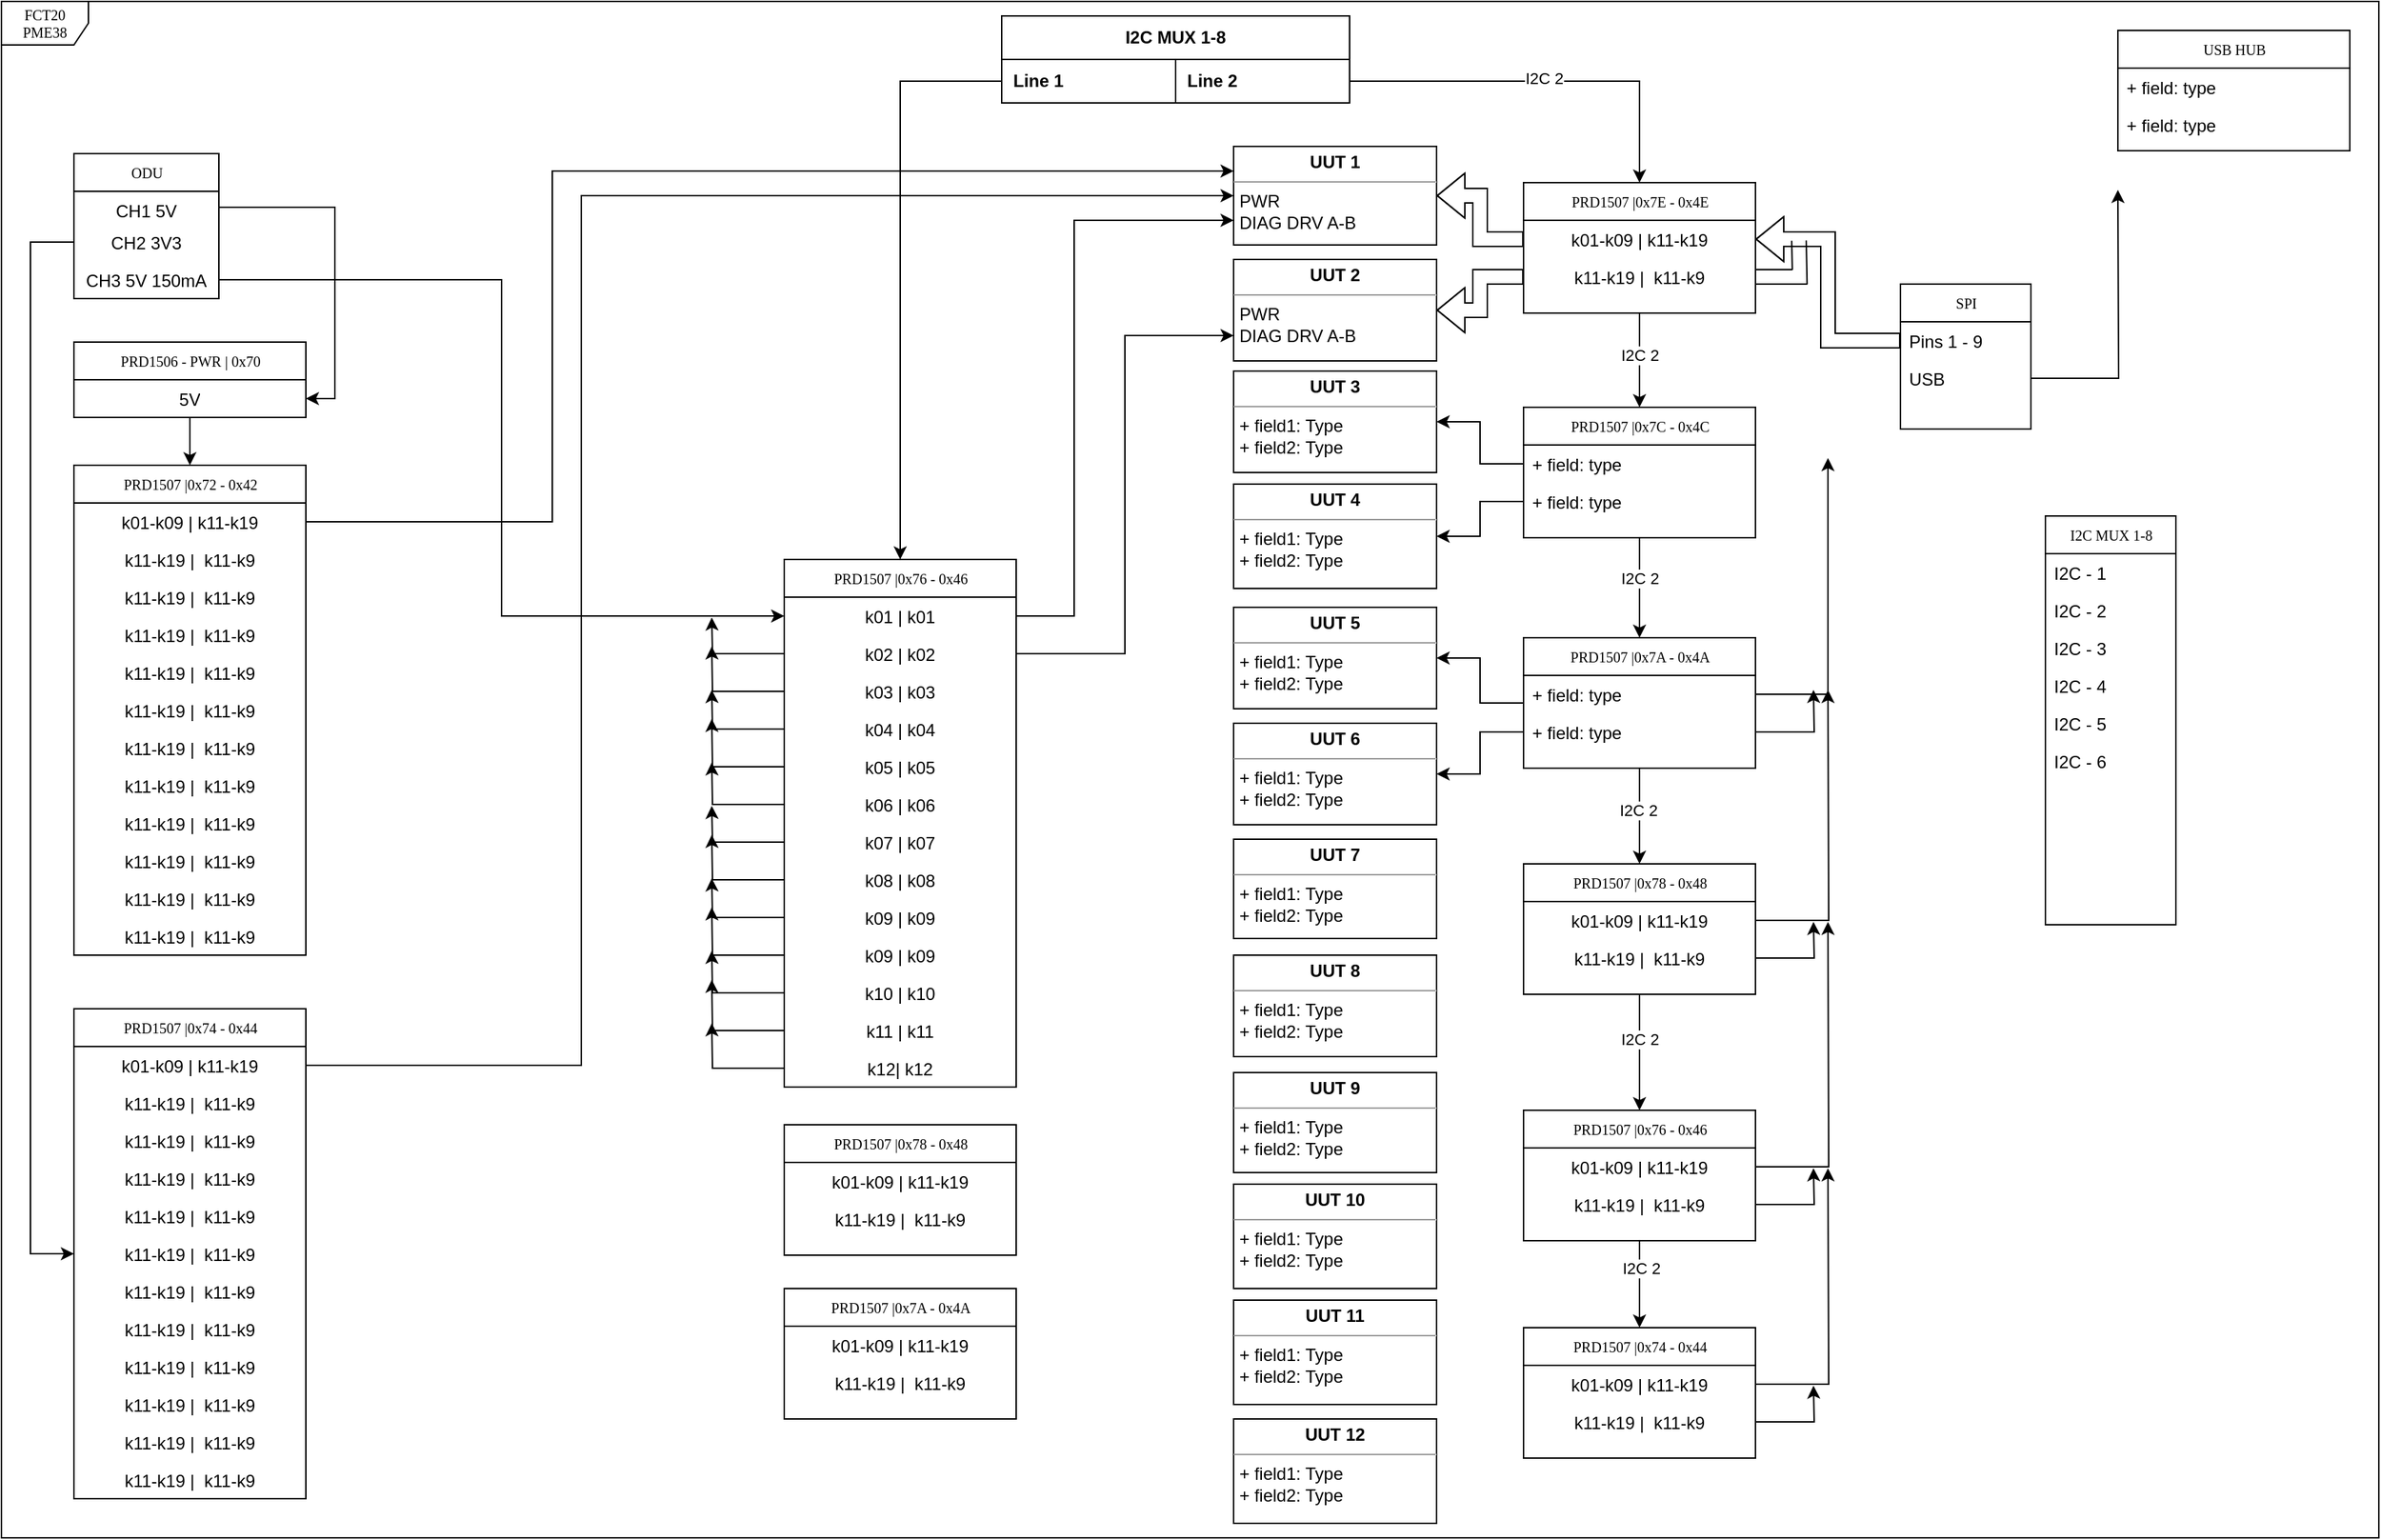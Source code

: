 <mxfile version="21.3.2" type="github">
  <diagram name="Page-1" id="c4acf3e9-155e-7222-9cf6-157b1a14988f">
    <mxGraphModel dx="3056" dy="1240" grid="1" gridSize="10" guides="1" tooltips="1" connect="1" arrows="1" fold="1" page="1" pageScale="1" pageWidth="850" pageHeight="1100" background="none" math="0" shadow="0">
      <root>
        <mxCell id="0" />
        <mxCell id="1" parent="0" />
        <mxCell id="17acba5748e5396b-1" value="FCT20 PME38" style="shape=umlFrame;whiteSpace=wrap;html=1;rounded=0;shadow=0;comic=0;labelBackgroundColor=none;strokeWidth=1;fontFamily=Verdana;fontSize=10;align=center;" parent="1" vertex="1">
          <mxGeometry x="-810" y="20" width="1640" height="1060" as="geometry" />
        </mxCell>
        <mxCell id="-19xkcX3dhEA13kukJa7-220" style="edgeStyle=orthogonalEdgeStyle;rounded=0;orthogonalLoop=1;jettySize=auto;html=1;exitX=0.5;exitY=1;exitDx=0;exitDy=0;entryX=0.5;entryY=0;entryDx=0;entryDy=0;" edge="1" parent="1" source="17acba5748e5396b-20" target="-19xkcX3dhEA13kukJa7-27">
          <mxGeometry relative="1" as="geometry" />
        </mxCell>
        <mxCell id="-19xkcX3dhEA13kukJa7-234" value="I2C 2" style="edgeLabel;html=1;align=center;verticalAlign=middle;resizable=0;points=[];" vertex="1" connectable="0" parent="-19xkcX3dhEA13kukJa7-220">
          <mxGeometry x="-0.127" relative="1" as="geometry">
            <mxPoint as="offset" />
          </mxGeometry>
        </mxCell>
        <mxCell id="17acba5748e5396b-20" value="PRD1507 |0x7E - 0x4E" style="swimlane;html=1;fontStyle=0;childLayout=stackLayout;horizontal=1;startSize=26;fillColor=none;horizontalStack=0;resizeParent=1;resizeLast=0;collapsible=1;marginBottom=0;swimlaneFillColor=#ffffff;rounded=0;shadow=0;comic=0;labelBackgroundColor=none;strokeWidth=1;fontFamily=Verdana;fontSize=10;align=center;" parent="1" vertex="1">
          <mxGeometry x="240" y="145" width="160" height="90" as="geometry">
            <mxRectangle x="350" y="42" width="90" height="30" as="alternateBounds" />
          </mxGeometry>
        </mxCell>
        <mxCell id="17acba5748e5396b-21" value="k01-k09 | k11-k19" style="text;html=1;strokeColor=none;fillColor=none;align=center;verticalAlign=top;spacingLeft=4;spacingRight=4;whiteSpace=wrap;overflow=hidden;rotatable=0;points=[[0,0.5],[1,0.5]];portConstraint=eastwest;" parent="17acba5748e5396b-20" vertex="1">
          <mxGeometry y="26" width="160" height="26" as="geometry" />
        </mxCell>
        <mxCell id="-19xkcX3dhEA13kukJa7-131" style="edgeStyle=orthogonalEdgeStyle;rounded=0;orthogonalLoop=1;jettySize=auto;html=1;shape=link;width=10;" edge="1" parent="17acba5748e5396b-20" source="17acba5748e5396b-24">
          <mxGeometry relative="1" as="geometry">
            <mxPoint x="190" y="40" as="targetPoint" />
          </mxGeometry>
        </mxCell>
        <mxCell id="17acba5748e5396b-24" value="k11-k19 |&amp;nbsp; k11-k9" style="text;html=1;strokeColor=none;fillColor=none;align=center;verticalAlign=top;spacingLeft=4;spacingRight=4;whiteSpace=wrap;overflow=hidden;rotatable=0;points=[[0,0.5],[1,0.5]];portConstraint=eastwest;" parent="17acba5748e5396b-20" vertex="1">
          <mxGeometry y="52" width="160" height="26" as="geometry" />
        </mxCell>
        <mxCell id="17acba5748e5396b-30" value="SPI" style="swimlane;html=1;fontStyle=0;childLayout=stackLayout;horizontal=1;startSize=26;fillColor=none;horizontalStack=0;resizeParent=1;resizeLast=0;collapsible=1;marginBottom=0;swimlaneFillColor=#ffffff;rounded=0;shadow=0;comic=0;labelBackgroundColor=none;strokeWidth=1;fontFamily=Verdana;fontSize=10;align=center;" parent="1" vertex="1">
          <mxGeometry x="500" y="215" width="90" height="100" as="geometry" />
        </mxCell>
        <mxCell id="17acba5748e5396b-31" value="Pins 1 - 9" style="text;html=1;strokeColor=none;fillColor=none;align=left;verticalAlign=top;spacingLeft=4;spacingRight=4;whiteSpace=wrap;overflow=hidden;rotatable=0;points=[[0,0.5],[1,0.5]];portConstraint=eastwest;" parent="17acba5748e5396b-30" vertex="1">
          <mxGeometry y="26" width="90" height="26" as="geometry" />
        </mxCell>
        <mxCell id="17acba5748e5396b-32" value="USB" style="text;html=1;strokeColor=none;fillColor=none;align=left;verticalAlign=top;spacingLeft=4;spacingRight=4;whiteSpace=wrap;overflow=hidden;rotatable=0;points=[[0,0.5],[1,0.5]];portConstraint=eastwest;" parent="17acba5748e5396b-30" vertex="1">
          <mxGeometry y="52" width="90" height="26" as="geometry" />
        </mxCell>
        <mxCell id="5d2195bd80daf111-18" value="&lt;p style=&quot;margin:0px;margin-top:4px;text-align:center;&quot;&gt;&lt;b&gt;UUT 1&lt;/b&gt;&lt;/p&gt;&lt;hr size=&quot;1&quot;&gt;&lt;p style=&quot;margin:0px;margin-left:4px;&quot;&gt;PWR&lt;br&gt;DIAG DRV A-B&lt;/p&gt;&lt;p style=&quot;margin:0px;margin-left:4px;&quot;&gt;&lt;br&gt;&lt;/p&gt;" style="verticalAlign=top;align=left;overflow=fill;fontSize=12;fontFamily=Helvetica;html=1;rounded=0;shadow=0;comic=0;labelBackgroundColor=none;strokeWidth=1" parent="1" vertex="1">
          <mxGeometry x="40" y="120" width="140" height="68" as="geometry" />
        </mxCell>
        <mxCell id="-19xkcX3dhEA13kukJa7-7" value="&lt;p style=&quot;margin:0px;margin-top:4px;text-align:center;&quot;&gt;&lt;b&gt;UUT 2&lt;/b&gt;&lt;/p&gt;&lt;hr size=&quot;1&quot;&gt;&lt;p style=&quot;margin:0px;margin-left:4px;&quot;&gt;PWR&lt;br style=&quot;border-color: var(--border-color);&quot;&gt;DIAG DRV A-B&lt;br&gt;&lt;/p&gt;&lt;p style=&quot;margin:0px;margin-left:4px;&quot;&gt;&lt;br&gt;&lt;/p&gt;" style="verticalAlign=top;align=left;overflow=fill;fontSize=12;fontFamily=Helvetica;html=1;rounded=0;shadow=0;comic=0;labelBackgroundColor=none;strokeWidth=1" vertex="1" parent="1">
          <mxGeometry x="40" y="198" width="140" height="70" as="geometry" />
        </mxCell>
        <mxCell id="-19xkcX3dhEA13kukJa7-8" value="&lt;p style=&quot;margin:0px;margin-top:4px;text-align:center;&quot;&gt;&lt;b&gt;UUT 3&lt;/b&gt;&lt;/p&gt;&lt;hr size=&quot;1&quot;&gt;&lt;p style=&quot;margin:0px;margin-left:4px;&quot;&gt;+ field1: Type&lt;br&gt;+ field2: Type&lt;/p&gt;&lt;p style=&quot;margin:0px;margin-left:4px;&quot;&gt;&lt;br&gt;&lt;/p&gt;" style="verticalAlign=top;align=left;overflow=fill;fontSize=12;fontFamily=Helvetica;html=1;rounded=0;shadow=0;comic=0;labelBackgroundColor=none;strokeWidth=1" vertex="1" parent="1">
          <mxGeometry x="40" y="275" width="140" height="70" as="geometry" />
        </mxCell>
        <mxCell id="-19xkcX3dhEA13kukJa7-9" value="&lt;p style=&quot;margin:0px;margin-top:4px;text-align:center;&quot;&gt;&lt;b&gt;UUT 4&lt;/b&gt;&lt;/p&gt;&lt;hr size=&quot;1&quot;&gt;&lt;p style=&quot;margin:0px;margin-left:4px;&quot;&gt;+ field1: Type&lt;br&gt;+ field2: Type&lt;/p&gt;&lt;p style=&quot;margin:0px;margin-left:4px;&quot;&gt;&lt;br&gt;&lt;/p&gt;" style="verticalAlign=top;align=left;overflow=fill;fontSize=12;fontFamily=Helvetica;html=1;rounded=0;shadow=0;comic=0;labelBackgroundColor=none;strokeWidth=1" vertex="1" parent="1">
          <mxGeometry x="40" y="353" width="140" height="72" as="geometry" />
        </mxCell>
        <mxCell id="-19xkcX3dhEA13kukJa7-10" value="&lt;p style=&quot;margin:0px;margin-top:4px;text-align:center;&quot;&gt;&lt;b&gt;UUT 5&lt;/b&gt;&lt;/p&gt;&lt;hr size=&quot;1&quot;&gt;&lt;p style=&quot;margin:0px;margin-left:4px;&quot;&gt;+ field1: Type&lt;br&gt;+ field2: Type&lt;/p&gt;&lt;p style=&quot;margin:0px;margin-left:4px;&quot;&gt;&lt;br&gt;&lt;/p&gt;" style="verticalAlign=top;align=left;overflow=fill;fontSize=12;fontFamily=Helvetica;html=1;rounded=0;shadow=0;comic=0;labelBackgroundColor=none;strokeWidth=1" vertex="1" parent="1">
          <mxGeometry x="40" y="438" width="140" height="70" as="geometry" />
        </mxCell>
        <mxCell id="-19xkcX3dhEA13kukJa7-11" value="&lt;p style=&quot;margin:0px;margin-top:4px;text-align:center;&quot;&gt;&lt;b&gt;UUT 6&lt;/b&gt;&lt;/p&gt;&lt;hr size=&quot;1&quot;&gt;&lt;p style=&quot;margin:0px;margin-left:4px;&quot;&gt;+ field1: Type&lt;br&gt;+ field2: Type&lt;/p&gt;&lt;p style=&quot;margin:0px;margin-left:4px;&quot;&gt;&lt;br&gt;&lt;/p&gt;" style="verticalAlign=top;align=left;overflow=fill;fontSize=12;fontFamily=Helvetica;html=1;rounded=0;shadow=0;comic=0;labelBackgroundColor=none;strokeWidth=1" vertex="1" parent="1">
          <mxGeometry x="40" y="518" width="140" height="70" as="geometry" />
        </mxCell>
        <mxCell id="-19xkcX3dhEA13kukJa7-15" value="&lt;p style=&quot;margin:0px;margin-top:4px;text-align:center;&quot;&gt;&lt;b&gt;UUT 10&lt;/b&gt;&lt;/p&gt;&lt;hr size=&quot;1&quot;&gt;&lt;p style=&quot;margin:0px;margin-left:4px;&quot;&gt;+ field1: Type&lt;br&gt;+ field2: Type&lt;/p&gt;&lt;p style=&quot;margin:0px;margin-left:4px;&quot;&gt;&lt;br&gt;&lt;/p&gt;" style="verticalAlign=top;align=left;overflow=fill;fontSize=12;fontFamily=Helvetica;html=1;rounded=0;shadow=0;comic=0;labelBackgroundColor=none;strokeWidth=1" vertex="1" parent="1">
          <mxGeometry x="40" y="836" width="140" height="72" as="geometry" />
        </mxCell>
        <mxCell id="-19xkcX3dhEA13kukJa7-16" value="&lt;p style=&quot;margin:0px;margin-top:4px;text-align:center;&quot;&gt;&lt;b&gt;UUT 11&lt;/b&gt;&lt;/p&gt;&lt;hr size=&quot;1&quot;&gt;&lt;p style=&quot;margin:0px;margin-left:4px;&quot;&gt;+ field1: Type&lt;br&gt;+ field2: Type&lt;/p&gt;&lt;p style=&quot;margin:0px;margin-left:4px;&quot;&gt;&lt;br&gt;&lt;/p&gt;" style="verticalAlign=top;align=left;overflow=fill;fontSize=12;fontFamily=Helvetica;html=1;rounded=0;shadow=0;comic=0;labelBackgroundColor=none;strokeWidth=1" vertex="1" parent="1">
          <mxGeometry x="40" y="916" width="140" height="72" as="geometry" />
        </mxCell>
        <mxCell id="-19xkcX3dhEA13kukJa7-17" value="&lt;p style=&quot;margin:0px;margin-top:4px;text-align:center;&quot;&gt;&lt;b&gt;UUT 12&lt;/b&gt;&lt;/p&gt;&lt;hr size=&quot;1&quot;&gt;&lt;p style=&quot;margin:0px;margin-left:4px;&quot;&gt;+ field1: Type&lt;br&gt;+ field2: Type&lt;/p&gt;&lt;p style=&quot;margin:0px;margin-left:4px;&quot;&gt;&lt;br&gt;&lt;/p&gt;" style="verticalAlign=top;align=left;overflow=fill;fontSize=12;fontFamily=Helvetica;html=1;rounded=0;shadow=0;comic=0;labelBackgroundColor=none;strokeWidth=1" vertex="1" parent="1">
          <mxGeometry x="40" y="998" width="140" height="72" as="geometry" />
        </mxCell>
        <mxCell id="-19xkcX3dhEA13kukJa7-24" value="&lt;p style=&quot;margin:0px;margin-top:4px;text-align:center;&quot;&gt;&lt;b&gt;UUT 7&lt;/b&gt;&lt;/p&gt;&lt;hr size=&quot;1&quot;&gt;&lt;p style=&quot;margin:0px;margin-left:4px;&quot;&gt;+ field1: Type&lt;br&gt;+ field2: Type&lt;/p&gt;&lt;p style=&quot;margin:0px;margin-left:4px;&quot;&gt;&lt;br&gt;&lt;/p&gt;" style="verticalAlign=top;align=left;overflow=fill;fontSize=12;fontFamily=Helvetica;html=1;rounded=0;shadow=0;comic=0;labelBackgroundColor=none;strokeWidth=1" vertex="1" parent="1">
          <mxGeometry x="40" y="598" width="140" height="68.5" as="geometry" />
        </mxCell>
        <mxCell id="-19xkcX3dhEA13kukJa7-25" value="&lt;p style=&quot;margin:0px;margin-top:4px;text-align:center;&quot;&gt;&lt;b&gt;UUT 8&lt;/b&gt;&lt;/p&gt;&lt;hr size=&quot;1&quot;&gt;&lt;p style=&quot;margin:0px;margin-left:4px;&quot;&gt;+ field1: Type&lt;br&gt;+ field2: Type&lt;/p&gt;&lt;p style=&quot;margin:0px;margin-left:4px;&quot;&gt;&lt;br&gt;&lt;/p&gt;" style="verticalAlign=top;align=left;overflow=fill;fontSize=12;fontFamily=Helvetica;html=1;rounded=0;shadow=0;comic=0;labelBackgroundColor=none;strokeWidth=1" vertex="1" parent="1">
          <mxGeometry x="40" y="678" width="140" height="70" as="geometry" />
        </mxCell>
        <mxCell id="-19xkcX3dhEA13kukJa7-26" value="&lt;p style=&quot;margin:0px;margin-top:4px;text-align:center;&quot;&gt;&lt;b&gt;UUT 9&lt;/b&gt;&lt;/p&gt;&lt;hr size=&quot;1&quot;&gt;&lt;p style=&quot;margin:0px;margin-left:4px;&quot;&gt;+ field1: Type&lt;br&gt;+ field2: Type&lt;/p&gt;&lt;p style=&quot;margin:0px;margin-left:4px;&quot;&gt;&lt;br&gt;&lt;/p&gt;" style="verticalAlign=top;align=left;overflow=fill;fontSize=12;fontFamily=Helvetica;html=1;rounded=0;shadow=0;comic=0;labelBackgroundColor=none;strokeWidth=1" vertex="1" parent="1">
          <mxGeometry x="40" y="759" width="140" height="69" as="geometry" />
        </mxCell>
        <mxCell id="-19xkcX3dhEA13kukJa7-221" style="edgeStyle=orthogonalEdgeStyle;rounded=0;orthogonalLoop=1;jettySize=auto;html=1;exitX=0.5;exitY=1;exitDx=0;exitDy=0;entryX=0.5;entryY=0;entryDx=0;entryDy=0;" edge="1" parent="1" source="-19xkcX3dhEA13kukJa7-27" target="-19xkcX3dhEA13kukJa7-39">
          <mxGeometry relative="1" as="geometry" />
        </mxCell>
        <mxCell id="-19xkcX3dhEA13kukJa7-230" value="I2C 2" style="edgeLabel;html=1;align=center;verticalAlign=middle;resizable=0;points=[];" vertex="1" connectable="0" parent="-19xkcX3dhEA13kukJa7-221">
          <mxGeometry x="-0.369" relative="1" as="geometry">
            <mxPoint y="6" as="offset" />
          </mxGeometry>
        </mxCell>
        <mxCell id="-19xkcX3dhEA13kukJa7-27" value="PRD1507 |0x7C - 0x4C" style="swimlane;html=1;fontStyle=0;childLayout=stackLayout;horizontal=1;startSize=26;fillColor=none;horizontalStack=0;resizeParent=1;resizeLast=0;collapsible=1;marginBottom=0;swimlaneFillColor=#ffffff;rounded=0;shadow=0;comic=0;labelBackgroundColor=none;strokeWidth=1;fontFamily=Verdana;fontSize=10;align=center;" vertex="1" parent="1">
          <mxGeometry x="240" y="300" width="160" height="90" as="geometry">
            <mxRectangle x="350" y="42" width="90" height="30" as="alternateBounds" />
          </mxGeometry>
        </mxCell>
        <mxCell id="-19xkcX3dhEA13kukJa7-28" value="+ field: type" style="text;html=1;strokeColor=none;fillColor=none;align=left;verticalAlign=top;spacingLeft=4;spacingRight=4;whiteSpace=wrap;overflow=hidden;rotatable=0;points=[[0,0.5],[1,0.5]];portConstraint=eastwest;" vertex="1" parent="-19xkcX3dhEA13kukJa7-27">
          <mxGeometry y="26" width="160" height="26" as="geometry" />
        </mxCell>
        <mxCell id="-19xkcX3dhEA13kukJa7-29" value="+ field: type" style="text;html=1;strokeColor=none;fillColor=none;align=left;verticalAlign=top;spacingLeft=4;spacingRight=4;whiteSpace=wrap;overflow=hidden;rotatable=0;points=[[0,0.5],[1,0.5]];portConstraint=eastwest;" vertex="1" parent="-19xkcX3dhEA13kukJa7-27">
          <mxGeometry y="52" width="160" height="26" as="geometry" />
        </mxCell>
        <mxCell id="-19xkcX3dhEA13kukJa7-33" style="edgeStyle=orthogonalEdgeStyle;rounded=0;orthogonalLoop=1;jettySize=auto;html=1;entryX=1;entryY=0.5;entryDx=0;entryDy=0;" edge="1" parent="1" source="-19xkcX3dhEA13kukJa7-28" target="-19xkcX3dhEA13kukJa7-8">
          <mxGeometry relative="1" as="geometry" />
        </mxCell>
        <mxCell id="-19xkcX3dhEA13kukJa7-34" style="edgeStyle=orthogonalEdgeStyle;rounded=0;orthogonalLoop=1;jettySize=auto;html=1;entryX=1;entryY=0.5;entryDx=0;entryDy=0;" edge="1" parent="1" source="-19xkcX3dhEA13kukJa7-29" target="-19xkcX3dhEA13kukJa7-9">
          <mxGeometry relative="1" as="geometry" />
        </mxCell>
        <mxCell id="-19xkcX3dhEA13kukJa7-35" style="edgeStyle=orthogonalEdgeStyle;rounded=0;orthogonalLoop=1;jettySize=auto;html=1;exitX=0;exitY=0.5;exitDx=0;exitDy=0;entryX=1;entryY=0.5;entryDx=0;entryDy=0;shape=flexArrow;" edge="1" parent="1" source="17acba5748e5396b-21" target="5d2195bd80daf111-18">
          <mxGeometry relative="1" as="geometry" />
        </mxCell>
        <mxCell id="-19xkcX3dhEA13kukJa7-36" style="edgeStyle=orthogonalEdgeStyle;rounded=0;orthogonalLoop=1;jettySize=auto;html=1;exitX=0;exitY=0.5;exitDx=0;exitDy=0;entryX=1;entryY=0.5;entryDx=0;entryDy=0;shape=flexArrow;" edge="1" parent="1" source="17acba5748e5396b-24" target="-19xkcX3dhEA13kukJa7-7">
          <mxGeometry relative="1" as="geometry" />
        </mxCell>
        <mxCell id="-19xkcX3dhEA13kukJa7-43" style="edgeStyle=orthogonalEdgeStyle;rounded=0;orthogonalLoop=1;jettySize=auto;html=1;entryX=1;entryY=0.5;entryDx=0;entryDy=0;" edge="1" parent="1" source="-19xkcX3dhEA13kukJa7-39" target="-19xkcX3dhEA13kukJa7-10">
          <mxGeometry relative="1" as="geometry" />
        </mxCell>
        <mxCell id="-19xkcX3dhEA13kukJa7-222" style="edgeStyle=orthogonalEdgeStyle;rounded=0;orthogonalLoop=1;jettySize=auto;html=1;exitX=0.5;exitY=1;exitDx=0;exitDy=0;entryX=0.5;entryY=0;entryDx=0;entryDy=0;" edge="1" parent="1" source="-19xkcX3dhEA13kukJa7-39" target="-19xkcX3dhEA13kukJa7-55">
          <mxGeometry relative="1" as="geometry" />
        </mxCell>
        <mxCell id="-19xkcX3dhEA13kukJa7-231" value="I2C 2" style="edgeLabel;html=1;align=center;verticalAlign=middle;resizable=0;points=[];" vertex="1" connectable="0" parent="-19xkcX3dhEA13kukJa7-222">
          <mxGeometry x="-0.141" y="-1" relative="1" as="geometry">
            <mxPoint as="offset" />
          </mxGeometry>
        </mxCell>
        <mxCell id="-19xkcX3dhEA13kukJa7-39" value="PRD1507 |0x7A - 0x4A" style="swimlane;html=1;fontStyle=0;childLayout=stackLayout;horizontal=1;startSize=26;fillColor=none;horizontalStack=0;resizeParent=1;resizeLast=0;collapsible=1;marginBottom=0;swimlaneFillColor=#ffffff;rounded=0;shadow=0;comic=0;labelBackgroundColor=none;strokeWidth=1;fontFamily=Verdana;fontSize=10;align=center;" vertex="1" parent="1">
          <mxGeometry x="240" y="459" width="160" height="90" as="geometry">
            <mxRectangle x="350" y="42" width="90" height="30" as="alternateBounds" />
          </mxGeometry>
        </mxCell>
        <mxCell id="-19xkcX3dhEA13kukJa7-40" value="+ field: type" style="text;html=1;strokeColor=none;fillColor=none;align=left;verticalAlign=top;spacingLeft=4;spacingRight=4;whiteSpace=wrap;overflow=hidden;rotatable=0;points=[[0,0.5],[1,0.5]];portConstraint=eastwest;" vertex="1" parent="-19xkcX3dhEA13kukJa7-39">
          <mxGeometry y="26" width="160" height="26" as="geometry" />
        </mxCell>
        <mxCell id="-19xkcX3dhEA13kukJa7-115" style="edgeStyle=orthogonalEdgeStyle;rounded=0;orthogonalLoop=1;jettySize=auto;html=1;" edge="1" parent="-19xkcX3dhEA13kukJa7-39" source="-19xkcX3dhEA13kukJa7-41">
          <mxGeometry relative="1" as="geometry">
            <mxPoint x="200" y="36" as="targetPoint" />
          </mxGeometry>
        </mxCell>
        <mxCell id="-19xkcX3dhEA13kukJa7-41" value="+ field: type" style="text;html=1;strokeColor=none;fillColor=none;align=left;verticalAlign=top;spacingLeft=4;spacingRight=4;whiteSpace=wrap;overflow=hidden;rotatable=0;points=[[0,0.5],[1,0.5]];portConstraint=eastwest;" vertex="1" parent="-19xkcX3dhEA13kukJa7-39">
          <mxGeometry y="52" width="160" height="26" as="geometry" />
        </mxCell>
        <mxCell id="-19xkcX3dhEA13kukJa7-44" style="edgeStyle=orthogonalEdgeStyle;rounded=0;orthogonalLoop=1;jettySize=auto;html=1;exitX=0;exitY=0.5;exitDx=0;exitDy=0;entryX=1;entryY=0.5;entryDx=0;entryDy=0;" edge="1" parent="1" source="-19xkcX3dhEA13kukJa7-41" target="-19xkcX3dhEA13kukJa7-11">
          <mxGeometry relative="1" as="geometry" />
        </mxCell>
        <mxCell id="-19xkcX3dhEA13kukJa7-49" style="edgeStyle=orthogonalEdgeStyle;rounded=0;orthogonalLoop=1;jettySize=auto;html=1;" edge="1" parent="1" source="-19xkcX3dhEA13kukJa7-40">
          <mxGeometry relative="1" as="geometry">
            <mxPoint x="450" y="335" as="targetPoint" />
            <Array as="points">
              <mxPoint x="450" y="498" />
            </Array>
          </mxGeometry>
        </mxCell>
        <mxCell id="-19xkcX3dhEA13kukJa7-51" value="USB HUB" style="swimlane;html=1;fontStyle=0;childLayout=stackLayout;horizontal=1;startSize=26;fillColor=none;horizontalStack=0;resizeParent=1;resizeLast=0;collapsible=1;marginBottom=0;swimlaneFillColor=#ffffff;rounded=0;shadow=0;comic=0;labelBackgroundColor=none;strokeWidth=1;fontFamily=Verdana;fontSize=10;align=center;" vertex="1" parent="1">
          <mxGeometry x="650" y="40" width="160" height="83" as="geometry" />
        </mxCell>
        <mxCell id="-19xkcX3dhEA13kukJa7-52" value="+ field: type" style="text;html=1;strokeColor=none;fillColor=none;align=left;verticalAlign=top;spacingLeft=4;spacingRight=4;whiteSpace=wrap;overflow=hidden;rotatable=0;points=[[0,0.5],[1,0.5]];portConstraint=eastwest;" vertex="1" parent="-19xkcX3dhEA13kukJa7-51">
          <mxGeometry y="26" width="160" height="26" as="geometry" />
        </mxCell>
        <mxCell id="-19xkcX3dhEA13kukJa7-53" value="+ field: type" style="text;html=1;strokeColor=none;fillColor=none;align=left;verticalAlign=top;spacingLeft=4;spacingRight=4;whiteSpace=wrap;overflow=hidden;rotatable=0;points=[[0,0.5],[1,0.5]];portConstraint=eastwest;" vertex="1" parent="-19xkcX3dhEA13kukJa7-51">
          <mxGeometry y="52" width="160" height="26" as="geometry" />
        </mxCell>
        <mxCell id="-19xkcX3dhEA13kukJa7-54" style="edgeStyle=orthogonalEdgeStyle;rounded=0;orthogonalLoop=1;jettySize=auto;html=1;" edge="1" parent="1" source="17acba5748e5396b-32">
          <mxGeometry relative="1" as="geometry">
            <mxPoint x="650" y="150" as="targetPoint" />
          </mxGeometry>
        </mxCell>
        <mxCell id="-19xkcX3dhEA13kukJa7-223" style="edgeStyle=orthogonalEdgeStyle;rounded=0;orthogonalLoop=1;jettySize=auto;html=1;entryX=0.5;entryY=0;entryDx=0;entryDy=0;" edge="1" parent="1" source="-19xkcX3dhEA13kukJa7-55" target="-19xkcX3dhEA13kukJa7-59">
          <mxGeometry relative="1" as="geometry" />
        </mxCell>
        <mxCell id="-19xkcX3dhEA13kukJa7-232" value="I2C 2" style="edgeLabel;html=1;align=center;verticalAlign=middle;resizable=0;points=[];" vertex="1" connectable="0" parent="-19xkcX3dhEA13kukJa7-223">
          <mxGeometry x="-0.238" relative="1" as="geometry">
            <mxPoint as="offset" />
          </mxGeometry>
        </mxCell>
        <mxCell id="-19xkcX3dhEA13kukJa7-55" value="PRD1507 |0x78 - 0x48" style="swimlane;html=1;fontStyle=0;childLayout=stackLayout;horizontal=1;startSize=26;fillColor=none;horizontalStack=0;resizeParent=1;resizeLast=0;collapsible=1;marginBottom=0;swimlaneFillColor=#ffffff;rounded=0;shadow=0;comic=0;labelBackgroundColor=none;strokeWidth=1;fontFamily=Verdana;fontSize=10;align=center;" vertex="1" parent="1">
          <mxGeometry x="240" y="615" width="160" height="90" as="geometry">
            <mxRectangle x="350" y="42" width="90" height="30" as="alternateBounds" />
          </mxGeometry>
        </mxCell>
        <mxCell id="-19xkcX3dhEA13kukJa7-110" style="edgeStyle=orthogonalEdgeStyle;rounded=0;orthogonalLoop=1;jettySize=auto;html=1;" edge="1" parent="-19xkcX3dhEA13kukJa7-55" source="-19xkcX3dhEA13kukJa7-56">
          <mxGeometry relative="1" as="geometry">
            <mxPoint x="210" y="-120" as="targetPoint" />
          </mxGeometry>
        </mxCell>
        <mxCell id="-19xkcX3dhEA13kukJa7-56" value="k01-k09 | k11-k19" style="text;html=1;strokeColor=none;fillColor=none;align=center;verticalAlign=top;spacingLeft=4;spacingRight=4;whiteSpace=wrap;overflow=hidden;rotatable=0;points=[[0,0.5],[1,0.5]];portConstraint=eastwest;" vertex="1" parent="-19xkcX3dhEA13kukJa7-55">
          <mxGeometry y="26" width="160" height="26" as="geometry" />
        </mxCell>
        <mxCell id="-19xkcX3dhEA13kukJa7-57" style="edgeStyle=orthogonalEdgeStyle;rounded=0;orthogonalLoop=1;jettySize=auto;html=1;" edge="1" parent="-19xkcX3dhEA13kukJa7-55" source="-19xkcX3dhEA13kukJa7-58">
          <mxGeometry relative="1" as="geometry">
            <mxPoint x="200" y="40" as="targetPoint" />
          </mxGeometry>
        </mxCell>
        <mxCell id="-19xkcX3dhEA13kukJa7-58" value="k11-k19 |&amp;nbsp; k11-k9" style="text;html=1;strokeColor=none;fillColor=none;align=center;verticalAlign=top;spacingLeft=4;spacingRight=4;whiteSpace=wrap;overflow=hidden;rotatable=0;points=[[0,0.5],[1,0.5]];portConstraint=eastwest;" vertex="1" parent="-19xkcX3dhEA13kukJa7-55">
          <mxGeometry y="52" width="160" height="26" as="geometry" />
        </mxCell>
        <mxCell id="-19xkcX3dhEA13kukJa7-224" style="edgeStyle=orthogonalEdgeStyle;rounded=0;orthogonalLoop=1;jettySize=auto;html=1;exitX=0.5;exitY=1;exitDx=0;exitDy=0;entryX=0.5;entryY=0;entryDx=0;entryDy=0;" edge="1" parent="1" source="-19xkcX3dhEA13kukJa7-59" target="-19xkcX3dhEA13kukJa7-63">
          <mxGeometry relative="1" as="geometry" />
        </mxCell>
        <mxCell id="-19xkcX3dhEA13kukJa7-233" value="I2C 2" style="edgeLabel;html=1;align=center;verticalAlign=middle;resizable=0;points=[];" vertex="1" connectable="0" parent="-19xkcX3dhEA13kukJa7-224">
          <mxGeometry x="-0.367" y="1" relative="1" as="geometry">
            <mxPoint as="offset" />
          </mxGeometry>
        </mxCell>
        <mxCell id="-19xkcX3dhEA13kukJa7-59" value="PRD1507 |0x76 - 0x46" style="swimlane;html=1;fontStyle=0;childLayout=stackLayout;horizontal=1;startSize=26;fillColor=none;horizontalStack=0;resizeParent=1;resizeLast=0;collapsible=1;marginBottom=0;swimlaneFillColor=#ffffff;rounded=0;shadow=0;comic=0;labelBackgroundColor=none;strokeWidth=1;fontFamily=Verdana;fontSize=10;align=center;" vertex="1" parent="1">
          <mxGeometry x="240" y="785" width="160" height="90" as="geometry">
            <mxRectangle x="350" y="42" width="90" height="30" as="alternateBounds" />
          </mxGeometry>
        </mxCell>
        <mxCell id="-19xkcX3dhEA13kukJa7-112" style="edgeStyle=orthogonalEdgeStyle;rounded=0;orthogonalLoop=1;jettySize=auto;html=1;" edge="1" parent="-19xkcX3dhEA13kukJa7-59" source="-19xkcX3dhEA13kukJa7-60">
          <mxGeometry relative="1" as="geometry">
            <mxPoint x="210" y="-130" as="targetPoint" />
          </mxGeometry>
        </mxCell>
        <mxCell id="-19xkcX3dhEA13kukJa7-60" value="k01-k09 | k11-k19" style="text;html=1;strokeColor=none;fillColor=none;align=center;verticalAlign=top;spacingLeft=4;spacingRight=4;whiteSpace=wrap;overflow=hidden;rotatable=0;points=[[0,0.5],[1,0.5]];portConstraint=eastwest;" vertex="1" parent="-19xkcX3dhEA13kukJa7-59">
          <mxGeometry y="26" width="160" height="26" as="geometry" />
        </mxCell>
        <mxCell id="-19xkcX3dhEA13kukJa7-61" style="edgeStyle=orthogonalEdgeStyle;rounded=0;orthogonalLoop=1;jettySize=auto;html=1;" edge="1" parent="-19xkcX3dhEA13kukJa7-59" source="-19xkcX3dhEA13kukJa7-62">
          <mxGeometry relative="1" as="geometry">
            <mxPoint x="200" y="40" as="targetPoint" />
          </mxGeometry>
        </mxCell>
        <mxCell id="-19xkcX3dhEA13kukJa7-62" value="k11-k19 |&amp;nbsp; k11-k9" style="text;html=1;strokeColor=none;fillColor=none;align=center;verticalAlign=top;spacingLeft=4;spacingRight=4;whiteSpace=wrap;overflow=hidden;rotatable=0;points=[[0,0.5],[1,0.5]];portConstraint=eastwest;" vertex="1" parent="-19xkcX3dhEA13kukJa7-59">
          <mxGeometry y="52" width="160" height="26" as="geometry" />
        </mxCell>
        <mxCell id="-19xkcX3dhEA13kukJa7-63" value="PRD1507 |0x74 - 0x44" style="swimlane;html=1;fontStyle=0;childLayout=stackLayout;horizontal=1;startSize=26;fillColor=none;horizontalStack=0;resizeParent=1;resizeLast=0;collapsible=1;marginBottom=0;swimlaneFillColor=#ffffff;rounded=0;shadow=0;comic=0;labelBackgroundColor=none;strokeWidth=1;fontFamily=Verdana;fontSize=10;align=center;" vertex="1" parent="1">
          <mxGeometry x="240" y="935" width="160" height="90" as="geometry">
            <mxRectangle x="350" y="42" width="90" height="30" as="alternateBounds" />
          </mxGeometry>
        </mxCell>
        <mxCell id="-19xkcX3dhEA13kukJa7-116" style="edgeStyle=orthogonalEdgeStyle;rounded=0;orthogonalLoop=1;jettySize=auto;html=1;" edge="1" parent="-19xkcX3dhEA13kukJa7-63" source="-19xkcX3dhEA13kukJa7-64">
          <mxGeometry relative="1" as="geometry">
            <mxPoint x="210" y="-110" as="targetPoint" />
          </mxGeometry>
        </mxCell>
        <mxCell id="-19xkcX3dhEA13kukJa7-64" value="k01-k09 | k11-k19" style="text;html=1;strokeColor=none;fillColor=none;align=center;verticalAlign=top;spacingLeft=4;spacingRight=4;whiteSpace=wrap;overflow=hidden;rotatable=0;points=[[0,0.5],[1,0.5]];portConstraint=eastwest;" vertex="1" parent="-19xkcX3dhEA13kukJa7-63">
          <mxGeometry y="26" width="160" height="26" as="geometry" />
        </mxCell>
        <mxCell id="-19xkcX3dhEA13kukJa7-65" style="edgeStyle=orthogonalEdgeStyle;rounded=0;orthogonalLoop=1;jettySize=auto;html=1;" edge="1" parent="-19xkcX3dhEA13kukJa7-63" source="-19xkcX3dhEA13kukJa7-66">
          <mxGeometry relative="1" as="geometry">
            <mxPoint x="200" y="40" as="targetPoint" />
          </mxGeometry>
        </mxCell>
        <mxCell id="-19xkcX3dhEA13kukJa7-66" value="k11-k19 |&amp;nbsp; k11-k9" style="text;html=1;strokeColor=none;fillColor=none;align=center;verticalAlign=top;spacingLeft=4;spacingRight=4;whiteSpace=wrap;overflow=hidden;rotatable=0;points=[[0,0.5],[1,0.5]];portConstraint=eastwest;" vertex="1" parent="-19xkcX3dhEA13kukJa7-63">
          <mxGeometry y="52" width="160" height="26" as="geometry" />
        </mxCell>
        <mxCell id="-19xkcX3dhEA13kukJa7-81" style="edgeStyle=orthogonalEdgeStyle;rounded=0;orthogonalLoop=1;jettySize=auto;html=1;entryX=0.5;entryY=0;entryDx=0;entryDy=0;" edge="1" parent="1" source="-19xkcX3dhEA13kukJa7-67" target="-19xkcX3dhEA13kukJa7-71">
          <mxGeometry relative="1" as="geometry" />
        </mxCell>
        <mxCell id="-19xkcX3dhEA13kukJa7-67" value="PRD1506 - PWR | 0x70" style="swimlane;html=1;fontStyle=0;childLayout=stackLayout;horizontal=1;startSize=26;fillColor=none;horizontalStack=0;resizeParent=1;resizeLast=0;collapsible=1;marginBottom=0;swimlaneFillColor=#ffffff;rounded=0;shadow=0;comic=0;labelBackgroundColor=none;strokeWidth=1;fontFamily=Verdana;fontSize=10;align=center;" vertex="1" parent="1">
          <mxGeometry x="-760" y="255" width="160" height="52" as="geometry">
            <mxRectangle x="350" y="42" width="90" height="30" as="alternateBounds" />
          </mxGeometry>
        </mxCell>
        <mxCell id="-19xkcX3dhEA13kukJa7-68" value="5V" style="text;html=1;strokeColor=none;fillColor=none;align=center;verticalAlign=top;spacingLeft=4;spacingRight=4;whiteSpace=wrap;overflow=hidden;rotatable=0;points=[[0,0.5],[1,0.5]];portConstraint=eastwest;" vertex="1" parent="-19xkcX3dhEA13kukJa7-67">
          <mxGeometry y="26" width="160" height="26" as="geometry" />
        </mxCell>
        <mxCell id="-19xkcX3dhEA13kukJa7-71" value="PRD1507 |0x72 - 0x42" style="swimlane;html=1;fontStyle=0;childLayout=stackLayout;horizontal=1;startSize=26;fillColor=none;horizontalStack=0;resizeParent=1;resizeLast=0;collapsible=1;marginBottom=0;swimlaneFillColor=#ffffff;rounded=0;shadow=0;comic=0;labelBackgroundColor=none;strokeWidth=1;fontFamily=Verdana;fontSize=10;align=center;" vertex="1" parent="1">
          <mxGeometry x="-760" y="340" width="160" height="338" as="geometry">
            <mxRectangle x="350" y="42" width="90" height="30" as="alternateBounds" />
          </mxGeometry>
        </mxCell>
        <mxCell id="-19xkcX3dhEA13kukJa7-72" value="k01-k09 | k11-k19" style="text;html=1;strokeColor=none;fillColor=none;align=center;verticalAlign=top;spacingLeft=4;spacingRight=4;whiteSpace=wrap;overflow=hidden;rotatable=0;points=[[0,0.5],[1,0.5]];portConstraint=eastwest;" vertex="1" parent="-19xkcX3dhEA13kukJa7-71">
          <mxGeometry y="26" width="160" height="26" as="geometry" />
        </mxCell>
        <mxCell id="-19xkcX3dhEA13kukJa7-74" value="k11-k19 |&amp;nbsp; k11-k9" style="text;html=1;strokeColor=none;fillColor=none;align=center;verticalAlign=top;spacingLeft=4;spacingRight=4;whiteSpace=wrap;overflow=hidden;rotatable=0;points=[[0,0.5],[1,0.5]];portConstraint=eastwest;" vertex="1" parent="-19xkcX3dhEA13kukJa7-71">
          <mxGeometry y="52" width="160" height="26" as="geometry" />
        </mxCell>
        <mxCell id="-19xkcX3dhEA13kukJa7-82" value="k11-k19 |&amp;nbsp; k11-k9" style="text;html=1;strokeColor=none;fillColor=none;align=center;verticalAlign=top;spacingLeft=4;spacingRight=4;whiteSpace=wrap;overflow=hidden;rotatable=0;points=[[0,0.5],[1,0.5]];portConstraint=eastwest;" vertex="1" parent="-19xkcX3dhEA13kukJa7-71">
          <mxGeometry y="78" width="160" height="26" as="geometry" />
        </mxCell>
        <mxCell id="-19xkcX3dhEA13kukJa7-83" value="k11-k19 |&amp;nbsp; k11-k9" style="text;html=1;strokeColor=none;fillColor=none;align=center;verticalAlign=top;spacingLeft=4;spacingRight=4;whiteSpace=wrap;overflow=hidden;rotatable=0;points=[[0,0.5],[1,0.5]];portConstraint=eastwest;" vertex="1" parent="-19xkcX3dhEA13kukJa7-71">
          <mxGeometry y="104" width="160" height="26" as="geometry" />
        </mxCell>
        <mxCell id="-19xkcX3dhEA13kukJa7-84" value="k11-k19 |&amp;nbsp; k11-k9" style="text;html=1;strokeColor=none;fillColor=none;align=center;verticalAlign=top;spacingLeft=4;spacingRight=4;whiteSpace=wrap;overflow=hidden;rotatable=0;points=[[0,0.5],[1,0.5]];portConstraint=eastwest;" vertex="1" parent="-19xkcX3dhEA13kukJa7-71">
          <mxGeometry y="130" width="160" height="26" as="geometry" />
        </mxCell>
        <mxCell id="-19xkcX3dhEA13kukJa7-85" value="k11-k19 |&amp;nbsp; k11-k9" style="text;html=1;strokeColor=none;fillColor=none;align=center;verticalAlign=top;spacingLeft=4;spacingRight=4;whiteSpace=wrap;overflow=hidden;rotatable=0;points=[[0,0.5],[1,0.5]];portConstraint=eastwest;" vertex="1" parent="-19xkcX3dhEA13kukJa7-71">
          <mxGeometry y="156" width="160" height="26" as="geometry" />
        </mxCell>
        <mxCell id="-19xkcX3dhEA13kukJa7-86" value="k11-k19 |&amp;nbsp; k11-k9" style="text;html=1;strokeColor=none;fillColor=none;align=center;verticalAlign=top;spacingLeft=4;spacingRight=4;whiteSpace=wrap;overflow=hidden;rotatable=0;points=[[0,0.5],[1,0.5]];portConstraint=eastwest;" vertex="1" parent="-19xkcX3dhEA13kukJa7-71">
          <mxGeometry y="182" width="160" height="26" as="geometry" />
        </mxCell>
        <mxCell id="-19xkcX3dhEA13kukJa7-87" value="k11-k19 |&amp;nbsp; k11-k9" style="text;html=1;strokeColor=none;fillColor=none;align=center;verticalAlign=top;spacingLeft=4;spacingRight=4;whiteSpace=wrap;overflow=hidden;rotatable=0;points=[[0,0.5],[1,0.5]];portConstraint=eastwest;" vertex="1" parent="-19xkcX3dhEA13kukJa7-71">
          <mxGeometry y="208" width="160" height="26" as="geometry" />
        </mxCell>
        <mxCell id="-19xkcX3dhEA13kukJa7-88" value="k11-k19 |&amp;nbsp; k11-k9" style="text;html=1;strokeColor=none;fillColor=none;align=center;verticalAlign=top;spacingLeft=4;spacingRight=4;whiteSpace=wrap;overflow=hidden;rotatable=0;points=[[0,0.5],[1,0.5]];portConstraint=eastwest;" vertex="1" parent="-19xkcX3dhEA13kukJa7-71">
          <mxGeometry y="234" width="160" height="26" as="geometry" />
        </mxCell>
        <mxCell id="-19xkcX3dhEA13kukJa7-89" value="k11-k19 |&amp;nbsp; k11-k9" style="text;html=1;strokeColor=none;fillColor=none;align=center;verticalAlign=top;spacingLeft=4;spacingRight=4;whiteSpace=wrap;overflow=hidden;rotatable=0;points=[[0,0.5],[1,0.5]];portConstraint=eastwest;" vertex="1" parent="-19xkcX3dhEA13kukJa7-71">
          <mxGeometry y="260" width="160" height="26" as="geometry" />
        </mxCell>
        <mxCell id="-19xkcX3dhEA13kukJa7-90" value="k11-k19 |&amp;nbsp; k11-k9" style="text;html=1;strokeColor=none;fillColor=none;align=center;verticalAlign=top;spacingLeft=4;spacingRight=4;whiteSpace=wrap;overflow=hidden;rotatable=0;points=[[0,0.5],[1,0.5]];portConstraint=eastwest;" vertex="1" parent="-19xkcX3dhEA13kukJa7-71">
          <mxGeometry y="286" width="160" height="26" as="geometry" />
        </mxCell>
        <mxCell id="-19xkcX3dhEA13kukJa7-91" value="k11-k19 |&amp;nbsp; k11-k9" style="text;html=1;strokeColor=none;fillColor=none;align=center;verticalAlign=top;spacingLeft=4;spacingRight=4;whiteSpace=wrap;overflow=hidden;rotatable=0;points=[[0,0.5],[1,0.5]];portConstraint=eastwest;" vertex="1" parent="-19xkcX3dhEA13kukJa7-71">
          <mxGeometry y="312" width="160" height="26" as="geometry" />
        </mxCell>
        <mxCell id="-19xkcX3dhEA13kukJa7-76" value="ODU" style="swimlane;html=1;fontStyle=0;childLayout=stackLayout;horizontal=1;startSize=26;fillColor=none;horizontalStack=0;resizeParent=1;resizeLast=0;collapsible=1;marginBottom=0;swimlaneFillColor=#ffffff;rounded=0;shadow=0;comic=0;labelBackgroundColor=none;strokeWidth=1;fontFamily=Verdana;fontSize=10;align=center;" vertex="1" parent="1">
          <mxGeometry x="-760" y="125" width="100" height="100" as="geometry">
            <mxRectangle x="350" y="42" width="90" height="30" as="alternateBounds" />
          </mxGeometry>
        </mxCell>
        <mxCell id="-19xkcX3dhEA13kukJa7-77" value="CH1 5V" style="text;html=1;strokeColor=none;fillColor=none;align=center;verticalAlign=top;spacingLeft=4;spacingRight=4;whiteSpace=wrap;overflow=hidden;rotatable=0;points=[[0,0.5],[1,0.5]];portConstraint=eastwest;" vertex="1" parent="-19xkcX3dhEA13kukJa7-76">
          <mxGeometry y="26" width="100" height="22" as="geometry" />
        </mxCell>
        <mxCell id="-19xkcX3dhEA13kukJa7-79" value="CH2 3V3" style="text;html=1;strokeColor=none;fillColor=none;align=center;verticalAlign=top;spacingLeft=4;spacingRight=4;whiteSpace=wrap;overflow=hidden;rotatable=0;points=[[0,0.5],[1,0.5]];portConstraint=eastwest;" vertex="1" parent="-19xkcX3dhEA13kukJa7-76">
          <mxGeometry y="48" width="100" height="26" as="geometry" />
        </mxCell>
        <mxCell id="-19xkcX3dhEA13kukJa7-140" value="CH3 5V 150mA" style="text;html=1;strokeColor=none;fillColor=none;align=center;verticalAlign=top;spacingLeft=4;spacingRight=4;whiteSpace=wrap;overflow=hidden;rotatable=0;points=[[0,0.5],[1,0.5]];portConstraint=eastwest;" vertex="1" parent="-19xkcX3dhEA13kukJa7-76">
          <mxGeometry y="74" width="100" height="26" as="geometry" />
        </mxCell>
        <mxCell id="-19xkcX3dhEA13kukJa7-80" style="edgeStyle=orthogonalEdgeStyle;rounded=0;orthogonalLoop=1;jettySize=auto;html=1;entryX=1;entryY=0.5;entryDx=0;entryDy=0;" edge="1" parent="1" source="-19xkcX3dhEA13kukJa7-77" target="-19xkcX3dhEA13kukJa7-68">
          <mxGeometry relative="1" as="geometry" />
        </mxCell>
        <mxCell id="-19xkcX3dhEA13kukJa7-93" value="PRD1507 |0x74 - 0x44" style="swimlane;html=1;fontStyle=0;childLayout=stackLayout;horizontal=1;startSize=26;fillColor=none;horizontalStack=0;resizeParent=1;resizeLast=0;collapsible=1;marginBottom=0;swimlaneFillColor=#ffffff;rounded=0;shadow=0;comic=0;labelBackgroundColor=none;strokeWidth=1;fontFamily=Verdana;fontSize=10;align=center;" vertex="1" parent="1">
          <mxGeometry x="-760" y="715" width="160" height="338" as="geometry">
            <mxRectangle x="350" y="42" width="90" height="30" as="alternateBounds" />
          </mxGeometry>
        </mxCell>
        <mxCell id="-19xkcX3dhEA13kukJa7-94" value="k01-k09 | k11-k19" style="text;html=1;strokeColor=none;fillColor=none;align=center;verticalAlign=top;spacingLeft=4;spacingRight=4;whiteSpace=wrap;overflow=hidden;rotatable=0;points=[[0,0.5],[1,0.5]];portConstraint=eastwest;" vertex="1" parent="-19xkcX3dhEA13kukJa7-93">
          <mxGeometry y="26" width="160" height="26" as="geometry" />
        </mxCell>
        <mxCell id="-19xkcX3dhEA13kukJa7-95" value="k11-k19 |&amp;nbsp; k11-k9" style="text;html=1;strokeColor=none;fillColor=none;align=center;verticalAlign=top;spacingLeft=4;spacingRight=4;whiteSpace=wrap;overflow=hidden;rotatable=0;points=[[0,0.5],[1,0.5]];portConstraint=eastwest;" vertex="1" parent="-19xkcX3dhEA13kukJa7-93">
          <mxGeometry y="52" width="160" height="26" as="geometry" />
        </mxCell>
        <mxCell id="-19xkcX3dhEA13kukJa7-96" value="k11-k19 |&amp;nbsp; k11-k9" style="text;html=1;strokeColor=none;fillColor=none;align=center;verticalAlign=top;spacingLeft=4;spacingRight=4;whiteSpace=wrap;overflow=hidden;rotatable=0;points=[[0,0.5],[1,0.5]];portConstraint=eastwest;" vertex="1" parent="-19xkcX3dhEA13kukJa7-93">
          <mxGeometry y="78" width="160" height="26" as="geometry" />
        </mxCell>
        <mxCell id="-19xkcX3dhEA13kukJa7-97" value="k11-k19 |&amp;nbsp; k11-k9" style="text;html=1;strokeColor=none;fillColor=none;align=center;verticalAlign=top;spacingLeft=4;spacingRight=4;whiteSpace=wrap;overflow=hidden;rotatable=0;points=[[0,0.5],[1,0.5]];portConstraint=eastwest;" vertex="1" parent="-19xkcX3dhEA13kukJa7-93">
          <mxGeometry y="104" width="160" height="26" as="geometry" />
        </mxCell>
        <mxCell id="-19xkcX3dhEA13kukJa7-98" value="k11-k19 |&amp;nbsp; k11-k9" style="text;html=1;strokeColor=none;fillColor=none;align=center;verticalAlign=top;spacingLeft=4;spacingRight=4;whiteSpace=wrap;overflow=hidden;rotatable=0;points=[[0,0.5],[1,0.5]];portConstraint=eastwest;" vertex="1" parent="-19xkcX3dhEA13kukJa7-93">
          <mxGeometry y="130" width="160" height="26" as="geometry" />
        </mxCell>
        <mxCell id="-19xkcX3dhEA13kukJa7-99" value="k11-k19 |&amp;nbsp; k11-k9" style="text;html=1;strokeColor=none;fillColor=none;align=center;verticalAlign=top;spacingLeft=4;spacingRight=4;whiteSpace=wrap;overflow=hidden;rotatable=0;points=[[0,0.5],[1,0.5]];portConstraint=eastwest;" vertex="1" parent="-19xkcX3dhEA13kukJa7-93">
          <mxGeometry y="156" width="160" height="26" as="geometry" />
        </mxCell>
        <mxCell id="-19xkcX3dhEA13kukJa7-100" value="k11-k19 |&amp;nbsp; k11-k9" style="text;html=1;strokeColor=none;fillColor=none;align=center;verticalAlign=top;spacingLeft=4;spacingRight=4;whiteSpace=wrap;overflow=hidden;rotatable=0;points=[[0,0.5],[1,0.5]];portConstraint=eastwest;" vertex="1" parent="-19xkcX3dhEA13kukJa7-93">
          <mxGeometry y="182" width="160" height="26" as="geometry" />
        </mxCell>
        <mxCell id="-19xkcX3dhEA13kukJa7-101" value="k11-k19 |&amp;nbsp; k11-k9" style="text;html=1;strokeColor=none;fillColor=none;align=center;verticalAlign=top;spacingLeft=4;spacingRight=4;whiteSpace=wrap;overflow=hidden;rotatable=0;points=[[0,0.5],[1,0.5]];portConstraint=eastwest;" vertex="1" parent="-19xkcX3dhEA13kukJa7-93">
          <mxGeometry y="208" width="160" height="26" as="geometry" />
        </mxCell>
        <mxCell id="-19xkcX3dhEA13kukJa7-102" value="k11-k19 |&amp;nbsp; k11-k9" style="text;html=1;strokeColor=none;fillColor=none;align=center;verticalAlign=top;spacingLeft=4;spacingRight=4;whiteSpace=wrap;overflow=hidden;rotatable=0;points=[[0,0.5],[1,0.5]];portConstraint=eastwest;" vertex="1" parent="-19xkcX3dhEA13kukJa7-93">
          <mxGeometry y="234" width="160" height="26" as="geometry" />
        </mxCell>
        <mxCell id="-19xkcX3dhEA13kukJa7-103" value="k11-k19 |&amp;nbsp; k11-k9" style="text;html=1;strokeColor=none;fillColor=none;align=center;verticalAlign=top;spacingLeft=4;spacingRight=4;whiteSpace=wrap;overflow=hidden;rotatable=0;points=[[0,0.5],[1,0.5]];portConstraint=eastwest;" vertex="1" parent="-19xkcX3dhEA13kukJa7-93">
          <mxGeometry y="260" width="160" height="26" as="geometry" />
        </mxCell>
        <mxCell id="-19xkcX3dhEA13kukJa7-104" value="k11-k19 |&amp;nbsp; k11-k9" style="text;html=1;strokeColor=none;fillColor=none;align=center;verticalAlign=top;spacingLeft=4;spacingRight=4;whiteSpace=wrap;overflow=hidden;rotatable=0;points=[[0,0.5],[1,0.5]];portConstraint=eastwest;" vertex="1" parent="-19xkcX3dhEA13kukJa7-93">
          <mxGeometry y="286" width="160" height="26" as="geometry" />
        </mxCell>
        <mxCell id="-19xkcX3dhEA13kukJa7-105" value="k11-k19 |&amp;nbsp; k11-k9" style="text;html=1;strokeColor=none;fillColor=none;align=center;verticalAlign=top;spacingLeft=4;spacingRight=4;whiteSpace=wrap;overflow=hidden;rotatable=0;points=[[0,0.5],[1,0.5]];portConstraint=eastwest;" vertex="1" parent="-19xkcX3dhEA13kukJa7-93">
          <mxGeometry y="312" width="160" height="26" as="geometry" />
        </mxCell>
        <mxCell id="-19xkcX3dhEA13kukJa7-106" style="edgeStyle=orthogonalEdgeStyle;rounded=0;orthogonalLoop=1;jettySize=auto;html=1;entryX=0;entryY=0.25;entryDx=0;entryDy=0;" edge="1" parent="1" source="-19xkcX3dhEA13kukJa7-72" target="5d2195bd80daf111-18">
          <mxGeometry relative="1" as="geometry">
            <Array as="points">
              <mxPoint x="-430" y="379" />
              <mxPoint x="-430" y="137" />
            </Array>
          </mxGeometry>
        </mxCell>
        <mxCell id="-19xkcX3dhEA13kukJa7-109" style="edgeStyle=orthogonalEdgeStyle;rounded=0;orthogonalLoop=1;jettySize=auto;html=1;entryX=0;entryY=0.5;entryDx=0;entryDy=0;" edge="1" parent="1" source="-19xkcX3dhEA13kukJa7-94" target="5d2195bd80daf111-18">
          <mxGeometry relative="1" as="geometry">
            <Array as="points">
              <mxPoint x="-410" y="754" />
              <mxPoint x="-410" y="154" />
            </Array>
          </mxGeometry>
        </mxCell>
        <mxCell id="-19xkcX3dhEA13kukJa7-117" value="PRD1507 |0x76 - 0x46" style="swimlane;html=1;fontStyle=0;childLayout=stackLayout;horizontal=1;startSize=26;fillColor=none;horizontalStack=0;resizeParent=1;resizeLast=0;collapsible=1;marginBottom=0;swimlaneFillColor=#ffffff;rounded=0;shadow=0;comic=0;labelBackgroundColor=none;strokeWidth=1;fontFamily=Verdana;fontSize=10;align=center;" vertex="1" parent="1">
          <mxGeometry x="-270" y="405" width="160" height="364" as="geometry">
            <mxRectangle x="350" y="42" width="90" height="30" as="alternateBounds" />
          </mxGeometry>
        </mxCell>
        <mxCell id="-19xkcX3dhEA13kukJa7-119" value="k01 | k01" style="text;html=1;strokeColor=none;fillColor=none;align=center;verticalAlign=top;spacingLeft=4;spacingRight=4;whiteSpace=wrap;overflow=hidden;rotatable=0;points=[[0,0.5],[1,0.5]];portConstraint=eastwest;" vertex="1" parent="-19xkcX3dhEA13kukJa7-117">
          <mxGeometry y="26" width="160" height="26" as="geometry" />
        </mxCell>
        <mxCell id="-19xkcX3dhEA13kukJa7-156" style="edgeStyle=orthogonalEdgeStyle;rounded=0;orthogonalLoop=1;jettySize=auto;html=1;" edge="1" parent="-19xkcX3dhEA13kukJa7-117" source="-19xkcX3dhEA13kukJa7-141">
          <mxGeometry relative="1" as="geometry">
            <mxPoint x="-50" y="40" as="targetPoint" />
          </mxGeometry>
        </mxCell>
        <mxCell id="-19xkcX3dhEA13kukJa7-141" value="k02 | k02" style="text;html=1;strokeColor=none;fillColor=none;align=center;verticalAlign=top;spacingLeft=4;spacingRight=4;whiteSpace=wrap;overflow=hidden;rotatable=0;points=[[0,0.5],[1,0.5]];portConstraint=eastwest;" vertex="1" parent="-19xkcX3dhEA13kukJa7-117">
          <mxGeometry y="52" width="160" height="26" as="geometry" />
        </mxCell>
        <mxCell id="-19xkcX3dhEA13kukJa7-157" style="edgeStyle=orthogonalEdgeStyle;rounded=0;orthogonalLoop=1;jettySize=auto;html=1;" edge="1" parent="-19xkcX3dhEA13kukJa7-117" source="-19xkcX3dhEA13kukJa7-142">
          <mxGeometry relative="1" as="geometry">
            <mxPoint x="-50" y="60" as="targetPoint" />
          </mxGeometry>
        </mxCell>
        <mxCell id="-19xkcX3dhEA13kukJa7-142" value="k03 | k03" style="text;html=1;strokeColor=none;fillColor=none;align=center;verticalAlign=top;spacingLeft=4;spacingRight=4;whiteSpace=wrap;overflow=hidden;rotatable=0;points=[[0,0.5],[1,0.5]];portConstraint=eastwest;" vertex="1" parent="-19xkcX3dhEA13kukJa7-117">
          <mxGeometry y="78" width="160" height="26" as="geometry" />
        </mxCell>
        <mxCell id="-19xkcX3dhEA13kukJa7-158" style="edgeStyle=orthogonalEdgeStyle;rounded=0;orthogonalLoop=1;jettySize=auto;html=1;" edge="1" parent="-19xkcX3dhEA13kukJa7-117" source="-19xkcX3dhEA13kukJa7-144">
          <mxGeometry relative="1" as="geometry">
            <mxPoint x="-50" y="90" as="targetPoint" />
          </mxGeometry>
        </mxCell>
        <mxCell id="-19xkcX3dhEA13kukJa7-144" value="k04 | k04" style="text;html=1;strokeColor=none;fillColor=none;align=center;verticalAlign=top;spacingLeft=4;spacingRight=4;whiteSpace=wrap;overflow=hidden;rotatable=0;points=[[0,0.5],[1,0.5]];portConstraint=eastwest;" vertex="1" parent="-19xkcX3dhEA13kukJa7-117">
          <mxGeometry y="104" width="160" height="26" as="geometry" />
        </mxCell>
        <mxCell id="-19xkcX3dhEA13kukJa7-161" style="edgeStyle=orthogonalEdgeStyle;rounded=0;orthogonalLoop=1;jettySize=auto;html=1;" edge="1" parent="-19xkcX3dhEA13kukJa7-117" source="-19xkcX3dhEA13kukJa7-147">
          <mxGeometry relative="1" as="geometry">
            <mxPoint x="-50" y="110" as="targetPoint" />
          </mxGeometry>
        </mxCell>
        <mxCell id="-19xkcX3dhEA13kukJa7-147" value="k05&amp;nbsp;| k05" style="text;html=1;strokeColor=none;fillColor=none;align=center;verticalAlign=top;spacingLeft=4;spacingRight=4;whiteSpace=wrap;overflow=hidden;rotatable=0;points=[[0,0.5],[1,0.5]];portConstraint=eastwest;" vertex="1" parent="-19xkcX3dhEA13kukJa7-117">
          <mxGeometry y="130" width="160" height="26" as="geometry" />
        </mxCell>
        <mxCell id="-19xkcX3dhEA13kukJa7-160" style="edgeStyle=orthogonalEdgeStyle;rounded=0;orthogonalLoop=1;jettySize=auto;html=1;" edge="1" parent="-19xkcX3dhEA13kukJa7-117" source="-19xkcX3dhEA13kukJa7-148">
          <mxGeometry relative="1" as="geometry">
            <mxPoint x="-50" y="140" as="targetPoint" />
          </mxGeometry>
        </mxCell>
        <mxCell id="-19xkcX3dhEA13kukJa7-148" value="k06&amp;nbsp;| k06" style="text;html=1;strokeColor=none;fillColor=none;align=center;verticalAlign=top;spacingLeft=4;spacingRight=4;whiteSpace=wrap;overflow=hidden;rotatable=0;points=[[0,0.5],[1,0.5]];portConstraint=eastwest;" vertex="1" parent="-19xkcX3dhEA13kukJa7-117">
          <mxGeometry y="156" width="160" height="26" as="geometry" />
        </mxCell>
        <mxCell id="-19xkcX3dhEA13kukJa7-162" style="edgeStyle=orthogonalEdgeStyle;rounded=0;orthogonalLoop=1;jettySize=auto;html=1;" edge="1" parent="-19xkcX3dhEA13kukJa7-117" source="-19xkcX3dhEA13kukJa7-149">
          <mxGeometry relative="1" as="geometry">
            <mxPoint x="-50" y="170" as="targetPoint" />
          </mxGeometry>
        </mxCell>
        <mxCell id="-19xkcX3dhEA13kukJa7-149" value="k07 | k07" style="text;html=1;strokeColor=none;fillColor=none;align=center;verticalAlign=top;spacingLeft=4;spacingRight=4;whiteSpace=wrap;overflow=hidden;rotatable=0;points=[[0,0.5],[1,0.5]];portConstraint=eastwest;" vertex="1" parent="-19xkcX3dhEA13kukJa7-117">
          <mxGeometry y="182" width="160" height="26" as="geometry" />
        </mxCell>
        <mxCell id="-19xkcX3dhEA13kukJa7-163" style="edgeStyle=orthogonalEdgeStyle;rounded=0;orthogonalLoop=1;jettySize=auto;html=1;" edge="1" parent="-19xkcX3dhEA13kukJa7-117" source="-19xkcX3dhEA13kukJa7-150">
          <mxGeometry relative="1" as="geometry">
            <mxPoint x="-50" y="190" as="targetPoint" />
          </mxGeometry>
        </mxCell>
        <mxCell id="-19xkcX3dhEA13kukJa7-150" value="k08 | k08" style="text;html=1;strokeColor=none;fillColor=none;align=center;verticalAlign=top;spacingLeft=4;spacingRight=4;whiteSpace=wrap;overflow=hidden;rotatable=0;points=[[0,0.5],[1,0.5]];portConstraint=eastwest;" vertex="1" parent="-19xkcX3dhEA13kukJa7-117">
          <mxGeometry y="208" width="160" height="26" as="geometry" />
        </mxCell>
        <mxCell id="-19xkcX3dhEA13kukJa7-165" style="edgeStyle=orthogonalEdgeStyle;rounded=0;orthogonalLoop=1;jettySize=auto;html=1;" edge="1" parent="-19xkcX3dhEA13kukJa7-117" source="-19xkcX3dhEA13kukJa7-164">
          <mxGeometry relative="1" as="geometry">
            <mxPoint x="-50" y="220.0" as="targetPoint" />
          </mxGeometry>
        </mxCell>
        <mxCell id="-19xkcX3dhEA13kukJa7-164" value="k09 | k09" style="text;html=1;strokeColor=none;fillColor=none;align=center;verticalAlign=top;spacingLeft=4;spacingRight=4;whiteSpace=wrap;overflow=hidden;rotatable=0;points=[[0,0.5],[1,0.5]];portConstraint=eastwest;" vertex="1" parent="-19xkcX3dhEA13kukJa7-117">
          <mxGeometry y="234" width="160" height="26" as="geometry" />
        </mxCell>
        <mxCell id="-19xkcX3dhEA13kukJa7-166" style="edgeStyle=orthogonalEdgeStyle;rounded=0;orthogonalLoop=1;jettySize=auto;html=1;" edge="1" parent="-19xkcX3dhEA13kukJa7-117" source="-19xkcX3dhEA13kukJa7-151">
          <mxGeometry relative="1" as="geometry">
            <mxPoint x="-50" y="240" as="targetPoint" />
          </mxGeometry>
        </mxCell>
        <mxCell id="-19xkcX3dhEA13kukJa7-151" value="k09 | k09" style="text;html=1;strokeColor=none;fillColor=none;align=center;verticalAlign=top;spacingLeft=4;spacingRight=4;whiteSpace=wrap;overflow=hidden;rotatable=0;points=[[0,0.5],[1,0.5]];portConstraint=eastwest;" vertex="1" parent="-19xkcX3dhEA13kukJa7-117">
          <mxGeometry y="260" width="160" height="26" as="geometry" />
        </mxCell>
        <mxCell id="-19xkcX3dhEA13kukJa7-167" style="edgeStyle=orthogonalEdgeStyle;rounded=0;orthogonalLoop=1;jettySize=auto;html=1;" edge="1" parent="-19xkcX3dhEA13kukJa7-117" source="-19xkcX3dhEA13kukJa7-152">
          <mxGeometry relative="1" as="geometry">
            <mxPoint x="-50" y="270.0" as="targetPoint" />
          </mxGeometry>
        </mxCell>
        <mxCell id="-19xkcX3dhEA13kukJa7-152" value="k10 | k10" style="text;html=1;strokeColor=none;fillColor=none;align=center;verticalAlign=top;spacingLeft=4;spacingRight=4;whiteSpace=wrap;overflow=hidden;rotatable=0;points=[[0,0.5],[1,0.5]];portConstraint=eastwest;" vertex="1" parent="-19xkcX3dhEA13kukJa7-117">
          <mxGeometry y="286" width="160" height="26" as="geometry" />
        </mxCell>
        <mxCell id="-19xkcX3dhEA13kukJa7-168" style="edgeStyle=orthogonalEdgeStyle;rounded=0;orthogonalLoop=1;jettySize=auto;html=1;" edge="1" parent="-19xkcX3dhEA13kukJa7-117" source="-19xkcX3dhEA13kukJa7-153">
          <mxGeometry relative="1" as="geometry">
            <mxPoint x="-50" y="290.0" as="targetPoint" />
          </mxGeometry>
        </mxCell>
        <mxCell id="-19xkcX3dhEA13kukJa7-153" value="k11 | k11" style="text;html=1;strokeColor=none;fillColor=none;align=center;verticalAlign=top;spacingLeft=4;spacingRight=4;whiteSpace=wrap;overflow=hidden;rotatable=0;points=[[0,0.5],[1,0.5]];portConstraint=eastwest;" vertex="1" parent="-19xkcX3dhEA13kukJa7-117">
          <mxGeometry y="312" width="160" height="26" as="geometry" />
        </mxCell>
        <mxCell id="-19xkcX3dhEA13kukJa7-169" style="edgeStyle=orthogonalEdgeStyle;rounded=0;orthogonalLoop=1;jettySize=auto;html=1;" edge="1" parent="-19xkcX3dhEA13kukJa7-117" source="-19xkcX3dhEA13kukJa7-154">
          <mxGeometry relative="1" as="geometry">
            <mxPoint x="-50" y="320.0" as="targetPoint" />
          </mxGeometry>
        </mxCell>
        <mxCell id="-19xkcX3dhEA13kukJa7-154" value="k12| k12" style="text;html=1;strokeColor=none;fillColor=none;align=center;verticalAlign=top;spacingLeft=4;spacingRight=4;whiteSpace=wrap;overflow=hidden;rotatable=0;points=[[0,0.5],[1,0.5]];portConstraint=eastwest;" vertex="1" parent="-19xkcX3dhEA13kukJa7-117">
          <mxGeometry y="338" width="160" height="26" as="geometry" />
        </mxCell>
        <mxCell id="-19xkcX3dhEA13kukJa7-122" value="PRD1507 |0x78 - 0x48" style="swimlane;html=1;fontStyle=0;childLayout=stackLayout;horizontal=1;startSize=26;fillColor=none;horizontalStack=0;resizeParent=1;resizeLast=0;collapsible=1;marginBottom=0;swimlaneFillColor=#ffffff;rounded=0;shadow=0;comic=0;labelBackgroundColor=none;strokeWidth=1;fontFamily=Verdana;fontSize=10;align=center;" vertex="1" parent="1">
          <mxGeometry x="-270" y="795" width="160" height="90" as="geometry">
            <mxRectangle x="350" y="42" width="90" height="30" as="alternateBounds" />
          </mxGeometry>
        </mxCell>
        <mxCell id="-19xkcX3dhEA13kukJa7-124" value="k01-k09 | k11-k19" style="text;html=1;strokeColor=none;fillColor=none;align=center;verticalAlign=top;spacingLeft=4;spacingRight=4;whiteSpace=wrap;overflow=hidden;rotatable=0;points=[[0,0.5],[1,0.5]];portConstraint=eastwest;" vertex="1" parent="-19xkcX3dhEA13kukJa7-122">
          <mxGeometry y="26" width="160" height="26" as="geometry" />
        </mxCell>
        <mxCell id="-19xkcX3dhEA13kukJa7-126" value="k11-k19 |&amp;nbsp; k11-k9" style="text;html=1;strokeColor=none;fillColor=none;align=center;verticalAlign=top;spacingLeft=4;spacingRight=4;whiteSpace=wrap;overflow=hidden;rotatable=0;points=[[0,0.5],[1,0.5]];portConstraint=eastwest;" vertex="1" parent="-19xkcX3dhEA13kukJa7-122">
          <mxGeometry y="52" width="160" height="26" as="geometry" />
        </mxCell>
        <mxCell id="-19xkcX3dhEA13kukJa7-129" style="edgeStyle=orthogonalEdgeStyle;rounded=0;orthogonalLoop=1;jettySize=auto;html=1;" edge="1" parent="1" source="-19xkcX3dhEA13kukJa7-79" target="-19xkcX3dhEA13kukJa7-93">
          <mxGeometry relative="1" as="geometry">
            <Array as="points">
              <mxPoint x="-790" y="186" />
              <mxPoint x="-790" y="884" />
            </Array>
          </mxGeometry>
        </mxCell>
        <mxCell id="-19xkcX3dhEA13kukJa7-130" style="edgeStyle=orthogonalEdgeStyle;rounded=0;orthogonalLoop=1;jettySize=auto;html=1;exitX=0;exitY=0.5;exitDx=0;exitDy=0;entryX=1;entryY=0.5;entryDx=0;entryDy=0;shape=flexArrow;" edge="1" parent="1" source="17acba5748e5396b-31" target="17acba5748e5396b-21">
          <mxGeometry relative="1" as="geometry" />
        </mxCell>
        <mxCell id="-19xkcX3dhEA13kukJa7-136" value="PRD1507 |0x7A - 0x4A" style="swimlane;html=1;fontStyle=0;childLayout=stackLayout;horizontal=1;startSize=26;fillColor=none;horizontalStack=0;resizeParent=1;resizeLast=0;collapsible=1;marginBottom=0;swimlaneFillColor=#ffffff;rounded=0;shadow=0;comic=0;labelBackgroundColor=none;strokeWidth=1;fontFamily=Verdana;fontSize=10;align=center;" vertex="1" parent="1">
          <mxGeometry x="-270" y="908" width="160" height="90" as="geometry">
            <mxRectangle x="350" y="42" width="90" height="30" as="alternateBounds" />
          </mxGeometry>
        </mxCell>
        <mxCell id="-19xkcX3dhEA13kukJa7-137" value="k01-k09 | k11-k19" style="text;html=1;strokeColor=none;fillColor=none;align=center;verticalAlign=top;spacingLeft=4;spacingRight=4;whiteSpace=wrap;overflow=hidden;rotatable=0;points=[[0,0.5],[1,0.5]];portConstraint=eastwest;" vertex="1" parent="-19xkcX3dhEA13kukJa7-136">
          <mxGeometry y="26" width="160" height="26" as="geometry" />
        </mxCell>
        <mxCell id="-19xkcX3dhEA13kukJa7-138" value="k11-k19 |&amp;nbsp; k11-k9" style="text;html=1;strokeColor=none;fillColor=none;align=center;verticalAlign=top;spacingLeft=4;spacingRight=4;whiteSpace=wrap;overflow=hidden;rotatable=0;points=[[0,0.5],[1,0.5]];portConstraint=eastwest;" vertex="1" parent="-19xkcX3dhEA13kukJa7-136">
          <mxGeometry y="52" width="160" height="26" as="geometry" />
        </mxCell>
        <mxCell id="-19xkcX3dhEA13kukJa7-139" style="edgeStyle=orthogonalEdgeStyle;rounded=0;orthogonalLoop=1;jettySize=auto;html=1;exitX=1;exitY=0.5;exitDx=0;exitDy=0;entryX=0;entryY=0.75;entryDx=0;entryDy=0;" edge="1" parent="1" source="-19xkcX3dhEA13kukJa7-119" target="5d2195bd80daf111-18">
          <mxGeometry relative="1" as="geometry">
            <Array as="points">
              <mxPoint x="-70" y="444" />
              <mxPoint x="-70" y="171" />
            </Array>
          </mxGeometry>
        </mxCell>
        <mxCell id="-19xkcX3dhEA13kukJa7-145" style="edgeStyle=orthogonalEdgeStyle;rounded=0;orthogonalLoop=1;jettySize=auto;html=1;entryX=0;entryY=0.5;entryDx=0;entryDy=0;" edge="1" parent="1" source="-19xkcX3dhEA13kukJa7-140" target="-19xkcX3dhEA13kukJa7-119">
          <mxGeometry relative="1" as="geometry" />
        </mxCell>
        <mxCell id="-19xkcX3dhEA13kukJa7-146" style="edgeStyle=orthogonalEdgeStyle;rounded=0;orthogonalLoop=1;jettySize=auto;html=1;exitX=1;exitY=0.5;exitDx=0;exitDy=0;entryX=0;entryY=0.75;entryDx=0;entryDy=0;" edge="1" parent="1" source="-19xkcX3dhEA13kukJa7-141" target="-19xkcX3dhEA13kukJa7-7">
          <mxGeometry relative="1" as="geometry" />
        </mxCell>
        <mxCell id="-19xkcX3dhEA13kukJa7-170" value="I2C MUX 1-8" style="swimlane;html=1;fontStyle=0;childLayout=stackLayout;horizontal=1;startSize=26;fillColor=none;horizontalStack=0;resizeParent=1;resizeLast=0;collapsible=1;marginBottom=0;swimlaneFillColor=#ffffff;rounded=0;shadow=0;comic=0;labelBackgroundColor=none;strokeWidth=1;fontFamily=Verdana;fontSize=10;align=center;" vertex="1" parent="1">
          <mxGeometry x="600" y="375" width="90" height="282" as="geometry" />
        </mxCell>
        <mxCell id="-19xkcX3dhEA13kukJa7-171" value="I2C - 1" style="text;html=1;strokeColor=none;fillColor=none;align=left;verticalAlign=top;spacingLeft=4;spacingRight=4;whiteSpace=wrap;overflow=hidden;rotatable=0;points=[[0,0.5],[1,0.5]];portConstraint=eastwest;" vertex="1" parent="-19xkcX3dhEA13kukJa7-170">
          <mxGeometry y="26" width="90" height="26" as="geometry" />
        </mxCell>
        <mxCell id="-19xkcX3dhEA13kukJa7-173" value="I2C - 2" style="text;html=1;strokeColor=none;fillColor=none;align=left;verticalAlign=top;spacingLeft=4;spacingRight=4;whiteSpace=wrap;overflow=hidden;rotatable=0;points=[[0,0.5],[1,0.5]];portConstraint=eastwest;" vertex="1" parent="-19xkcX3dhEA13kukJa7-170">
          <mxGeometry y="52" width="90" height="26" as="geometry" />
        </mxCell>
        <mxCell id="-19xkcX3dhEA13kukJa7-174" value="I2C - 3" style="text;html=1;strokeColor=none;fillColor=none;align=left;verticalAlign=top;spacingLeft=4;spacingRight=4;whiteSpace=wrap;overflow=hidden;rotatable=0;points=[[0,0.5],[1,0.5]];portConstraint=eastwest;" vertex="1" parent="-19xkcX3dhEA13kukJa7-170">
          <mxGeometry y="78" width="90" height="26" as="geometry" />
        </mxCell>
        <mxCell id="-19xkcX3dhEA13kukJa7-175" value="I2C - 4" style="text;html=1;strokeColor=none;fillColor=none;align=left;verticalAlign=top;spacingLeft=4;spacingRight=4;whiteSpace=wrap;overflow=hidden;rotatable=0;points=[[0,0.5],[1,0.5]];portConstraint=eastwest;" vertex="1" parent="-19xkcX3dhEA13kukJa7-170">
          <mxGeometry y="104" width="90" height="26" as="geometry" />
        </mxCell>
        <mxCell id="-19xkcX3dhEA13kukJa7-176" value="I2C - 5" style="text;html=1;strokeColor=none;fillColor=none;align=left;verticalAlign=top;spacingLeft=4;spacingRight=4;whiteSpace=wrap;overflow=hidden;rotatable=0;points=[[0,0.5],[1,0.5]];portConstraint=eastwest;" vertex="1" parent="-19xkcX3dhEA13kukJa7-170">
          <mxGeometry y="130" width="90" height="26" as="geometry" />
        </mxCell>
        <mxCell id="-19xkcX3dhEA13kukJa7-177" value="I2C - 6" style="text;html=1;strokeColor=none;fillColor=none;align=left;verticalAlign=top;spacingLeft=4;spacingRight=4;whiteSpace=wrap;overflow=hidden;rotatable=0;points=[[0,0.5],[1,0.5]];portConstraint=eastwest;" vertex="1" parent="-19xkcX3dhEA13kukJa7-170">
          <mxGeometry y="156" width="90" height="26" as="geometry" />
        </mxCell>
        <mxCell id="-19xkcX3dhEA13kukJa7-204" value="I2C MUX 1-8" style="shape=table;startSize=30;container=1;collapsible=1;childLayout=tableLayout;fixedRows=1;rowLines=0;fontStyle=1;align=center;resizeLast=1;html=1;whiteSpace=wrap;direction=east;" vertex="1" parent="1">
          <mxGeometry x="-120" y="30" width="240" height="60" as="geometry" />
        </mxCell>
        <mxCell id="-19xkcX3dhEA13kukJa7-208" value="" style="shape=tableRow;horizontal=0;startSize=0;swimlaneHead=0;swimlaneBody=0;fillColor=none;collapsible=0;dropTarget=0;points=[[0,0.5],[1,0.5]];portConstraint=eastwest;top=0;left=0;right=0;bottom=1;html=1;" vertex="1" parent="-19xkcX3dhEA13kukJa7-204">
          <mxGeometry y="30" width="240" height="30" as="geometry" />
        </mxCell>
        <mxCell id="-19xkcX3dhEA13kukJa7-210" value="Line 1" style="shape=partialRectangle;connectable=0;fillColor=none;top=0;left=0;bottom=0;right=0;align=left;spacingLeft=6;fontStyle=1;overflow=hidden;html=1;whiteSpace=wrap;" vertex="1" parent="-19xkcX3dhEA13kukJa7-208">
          <mxGeometry width="120" height="30" as="geometry">
            <mxRectangle width="120" height="30" as="alternateBounds" />
          </mxGeometry>
        </mxCell>
        <mxCell id="-19xkcX3dhEA13kukJa7-217" value="Line 2" style="shape=partialRectangle;connectable=0;fillColor=none;top=0;left=0;bottom=0;right=0;align=left;spacingLeft=6;fontStyle=1;overflow=hidden;html=1;whiteSpace=wrap;" vertex="1" parent="-19xkcX3dhEA13kukJa7-208">
          <mxGeometry x="120" width="120" height="30" as="geometry">
            <mxRectangle width="120" height="30" as="alternateBounds" />
          </mxGeometry>
        </mxCell>
        <mxCell id="-19xkcX3dhEA13kukJa7-218" style="edgeStyle=orthogonalEdgeStyle;rounded=0;orthogonalLoop=1;jettySize=auto;html=1;entryX=0.5;entryY=0;entryDx=0;entryDy=0;" edge="1" parent="1" source="-19xkcX3dhEA13kukJa7-208" target="-19xkcX3dhEA13kukJa7-117">
          <mxGeometry relative="1" as="geometry" />
        </mxCell>
        <mxCell id="-19xkcX3dhEA13kukJa7-228" style="edgeStyle=orthogonalEdgeStyle;rounded=0;orthogonalLoop=1;jettySize=auto;html=1;exitX=1;exitY=0.5;exitDx=0;exitDy=0;entryX=0.5;entryY=0;entryDx=0;entryDy=0;" edge="1" parent="1" source="-19xkcX3dhEA13kukJa7-208" target="17acba5748e5396b-20">
          <mxGeometry relative="1" as="geometry" />
        </mxCell>
        <mxCell id="-19xkcX3dhEA13kukJa7-229" value="I2C 2" style="edgeLabel;html=1;align=center;verticalAlign=middle;resizable=0;points=[];" vertex="1" connectable="0" parent="-19xkcX3dhEA13kukJa7-228">
          <mxGeometry x="-0.004" y="2" relative="1" as="geometry">
            <mxPoint x="-1" as="offset" />
          </mxGeometry>
        </mxCell>
      </root>
    </mxGraphModel>
  </diagram>
</mxfile>
